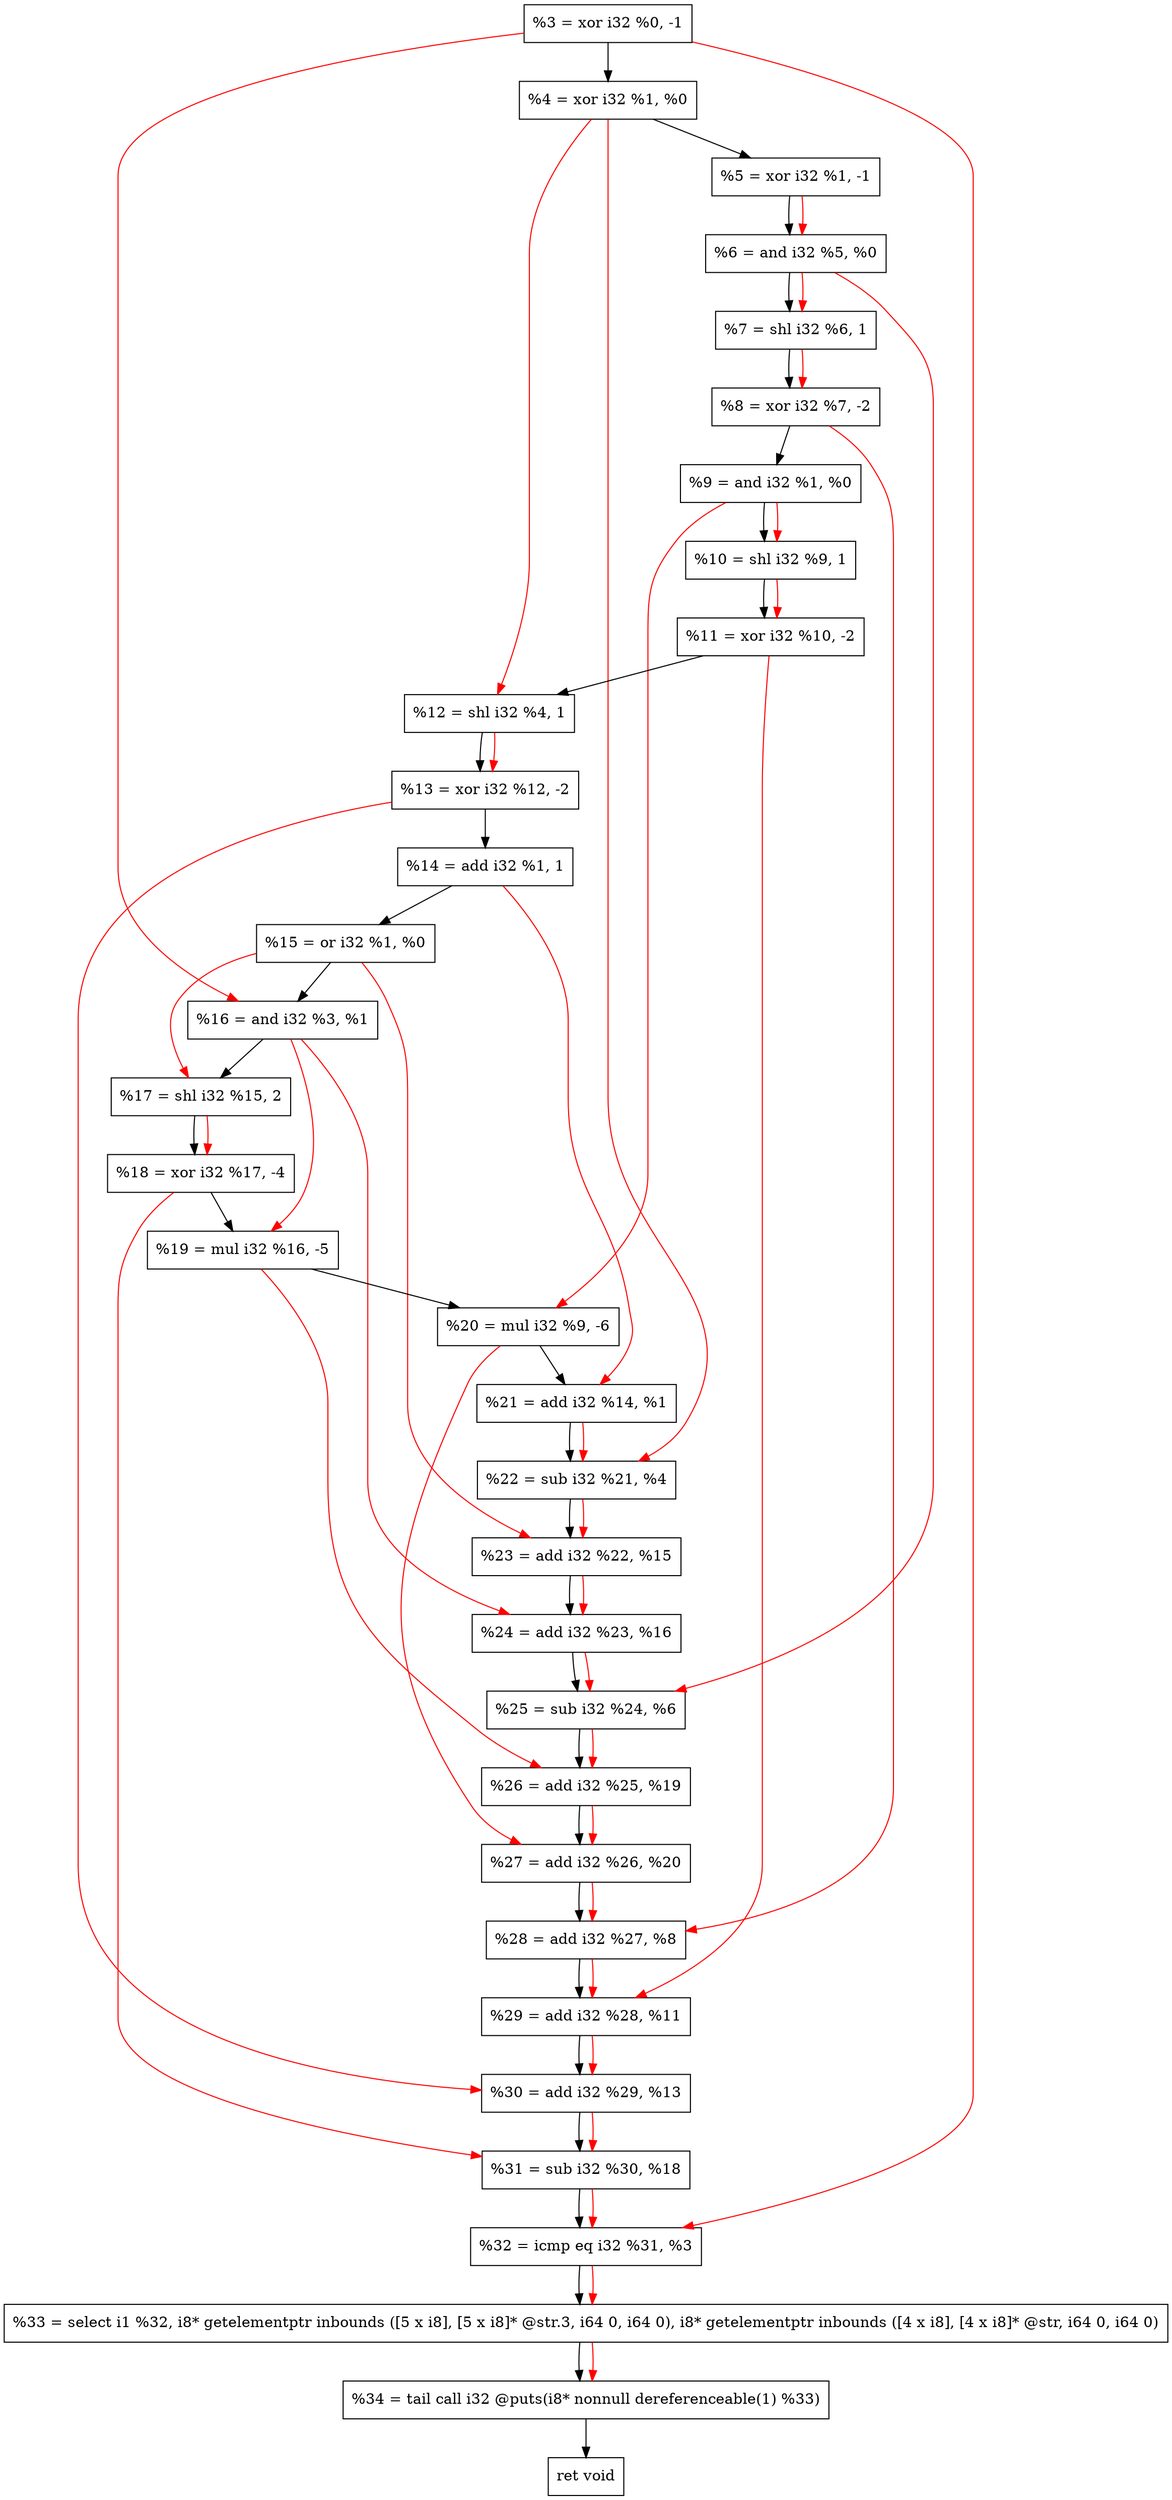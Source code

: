 digraph "DFG for'crackme' function" {
	Node0x192eca0[shape=record, label="  %3 = xor i32 %0, -1"];
	Node0x192ed10[shape=record, label="  %4 = xor i32 %1, %0"];
	Node0x192edd0[shape=record, label="  %5 = xor i32 %1, -1"];
	Node0x192ee40[shape=record, label="  %6 = and i32 %5, %0"];
	Node0x192eeb0[shape=record, label="  %7 = shl i32 %6, 1"];
	Node0x192ef50[shape=record, label="  %8 = xor i32 %7, -2"];
	Node0x192efc0[shape=record, label="  %9 = and i32 %1, %0"];
	Node0x192f030[shape=record, label="  %10 = shl i32 %9, 1"];
	Node0x192f0a0[shape=record, label="  %11 = xor i32 %10, -2"];
	Node0x192f110[shape=record, label="  %12 = shl i32 %4, 1"];
	Node0x192f180[shape=record, label="  %13 = xor i32 %12, -2"];
	Node0x192f1f0[shape=record, label="  %14 = add i32 %1, 1"];
	Node0x192f260[shape=record, label="  %15 = or i32 %1, %0"];
	Node0x192f2d0[shape=record, label="  %16 = and i32 %3, %1"];
	Node0x192f370[shape=record, label="  %17 = shl i32 %15, 2"];
	Node0x192f410[shape=record, label="  %18 = xor i32 %17, -4"];
	Node0x192f4b0[shape=record, label="  %19 = mul i32 %16, -5"];
	Node0x192f550[shape=record, label="  %20 = mul i32 %9, -6"];
	Node0x192f5c0[shape=record, label="  %21 = add i32 %14, %1"];
	Node0x192f630[shape=record, label="  %22 = sub i32 %21, %4"];
	Node0x192f6a0[shape=record, label="  %23 = add i32 %22, %15"];
	Node0x192f710[shape=record, label="  %24 = add i32 %23, %16"];
	Node0x192f780[shape=record, label="  %25 = sub i32 %24, %6"];
	Node0x192f7f0[shape=record, label="  %26 = add i32 %25, %19"];
	Node0x192f860[shape=record, label="  %27 = add i32 %26, %20"];
	Node0x192f8d0[shape=record, label="  %28 = add i32 %27, %8"];
	Node0x192f940[shape=record, label="  %29 = add i32 %28, %11"];
	Node0x192f9b0[shape=record, label="  %30 = add i32 %29, %13"];
	Node0x192fa20[shape=record, label="  %31 = sub i32 %30, %18"];
	Node0x192fa90[shape=record, label="  %32 = icmp eq i32 %31, %3"];
	Node0x18cf268[shape=record, label="  %33 = select i1 %32, i8* getelementptr inbounds ([5 x i8], [5 x i8]* @str.3, i64 0, i64 0), i8* getelementptr inbounds ([4 x i8], [4 x i8]* @str, i64 0, i64 0)"];
	Node0x1930140[shape=record, label="  %34 = tail call i32 @puts(i8* nonnull dereferenceable(1) %33)"];
	Node0x1930190[shape=record, label="  ret void"];
	Node0x192eca0 -> Node0x192ed10;
	Node0x192ed10 -> Node0x192edd0;
	Node0x192edd0 -> Node0x192ee40;
	Node0x192ee40 -> Node0x192eeb0;
	Node0x192eeb0 -> Node0x192ef50;
	Node0x192ef50 -> Node0x192efc0;
	Node0x192efc0 -> Node0x192f030;
	Node0x192f030 -> Node0x192f0a0;
	Node0x192f0a0 -> Node0x192f110;
	Node0x192f110 -> Node0x192f180;
	Node0x192f180 -> Node0x192f1f0;
	Node0x192f1f0 -> Node0x192f260;
	Node0x192f260 -> Node0x192f2d0;
	Node0x192f2d0 -> Node0x192f370;
	Node0x192f370 -> Node0x192f410;
	Node0x192f410 -> Node0x192f4b0;
	Node0x192f4b0 -> Node0x192f550;
	Node0x192f550 -> Node0x192f5c0;
	Node0x192f5c0 -> Node0x192f630;
	Node0x192f630 -> Node0x192f6a0;
	Node0x192f6a0 -> Node0x192f710;
	Node0x192f710 -> Node0x192f780;
	Node0x192f780 -> Node0x192f7f0;
	Node0x192f7f0 -> Node0x192f860;
	Node0x192f860 -> Node0x192f8d0;
	Node0x192f8d0 -> Node0x192f940;
	Node0x192f940 -> Node0x192f9b0;
	Node0x192f9b0 -> Node0x192fa20;
	Node0x192fa20 -> Node0x192fa90;
	Node0x192fa90 -> Node0x18cf268;
	Node0x18cf268 -> Node0x1930140;
	Node0x1930140 -> Node0x1930190;
edge [color=red]
	Node0x192edd0 -> Node0x192ee40;
	Node0x192ee40 -> Node0x192eeb0;
	Node0x192eeb0 -> Node0x192ef50;
	Node0x192efc0 -> Node0x192f030;
	Node0x192f030 -> Node0x192f0a0;
	Node0x192ed10 -> Node0x192f110;
	Node0x192f110 -> Node0x192f180;
	Node0x192eca0 -> Node0x192f2d0;
	Node0x192f260 -> Node0x192f370;
	Node0x192f370 -> Node0x192f410;
	Node0x192f2d0 -> Node0x192f4b0;
	Node0x192efc0 -> Node0x192f550;
	Node0x192f1f0 -> Node0x192f5c0;
	Node0x192f5c0 -> Node0x192f630;
	Node0x192ed10 -> Node0x192f630;
	Node0x192f630 -> Node0x192f6a0;
	Node0x192f260 -> Node0x192f6a0;
	Node0x192f6a0 -> Node0x192f710;
	Node0x192f2d0 -> Node0x192f710;
	Node0x192f710 -> Node0x192f780;
	Node0x192ee40 -> Node0x192f780;
	Node0x192f780 -> Node0x192f7f0;
	Node0x192f4b0 -> Node0x192f7f0;
	Node0x192f7f0 -> Node0x192f860;
	Node0x192f550 -> Node0x192f860;
	Node0x192f860 -> Node0x192f8d0;
	Node0x192ef50 -> Node0x192f8d0;
	Node0x192f8d0 -> Node0x192f940;
	Node0x192f0a0 -> Node0x192f940;
	Node0x192f940 -> Node0x192f9b0;
	Node0x192f180 -> Node0x192f9b0;
	Node0x192f9b0 -> Node0x192fa20;
	Node0x192f410 -> Node0x192fa20;
	Node0x192fa20 -> Node0x192fa90;
	Node0x192eca0 -> Node0x192fa90;
	Node0x192fa90 -> Node0x18cf268;
	Node0x18cf268 -> Node0x1930140;
}
